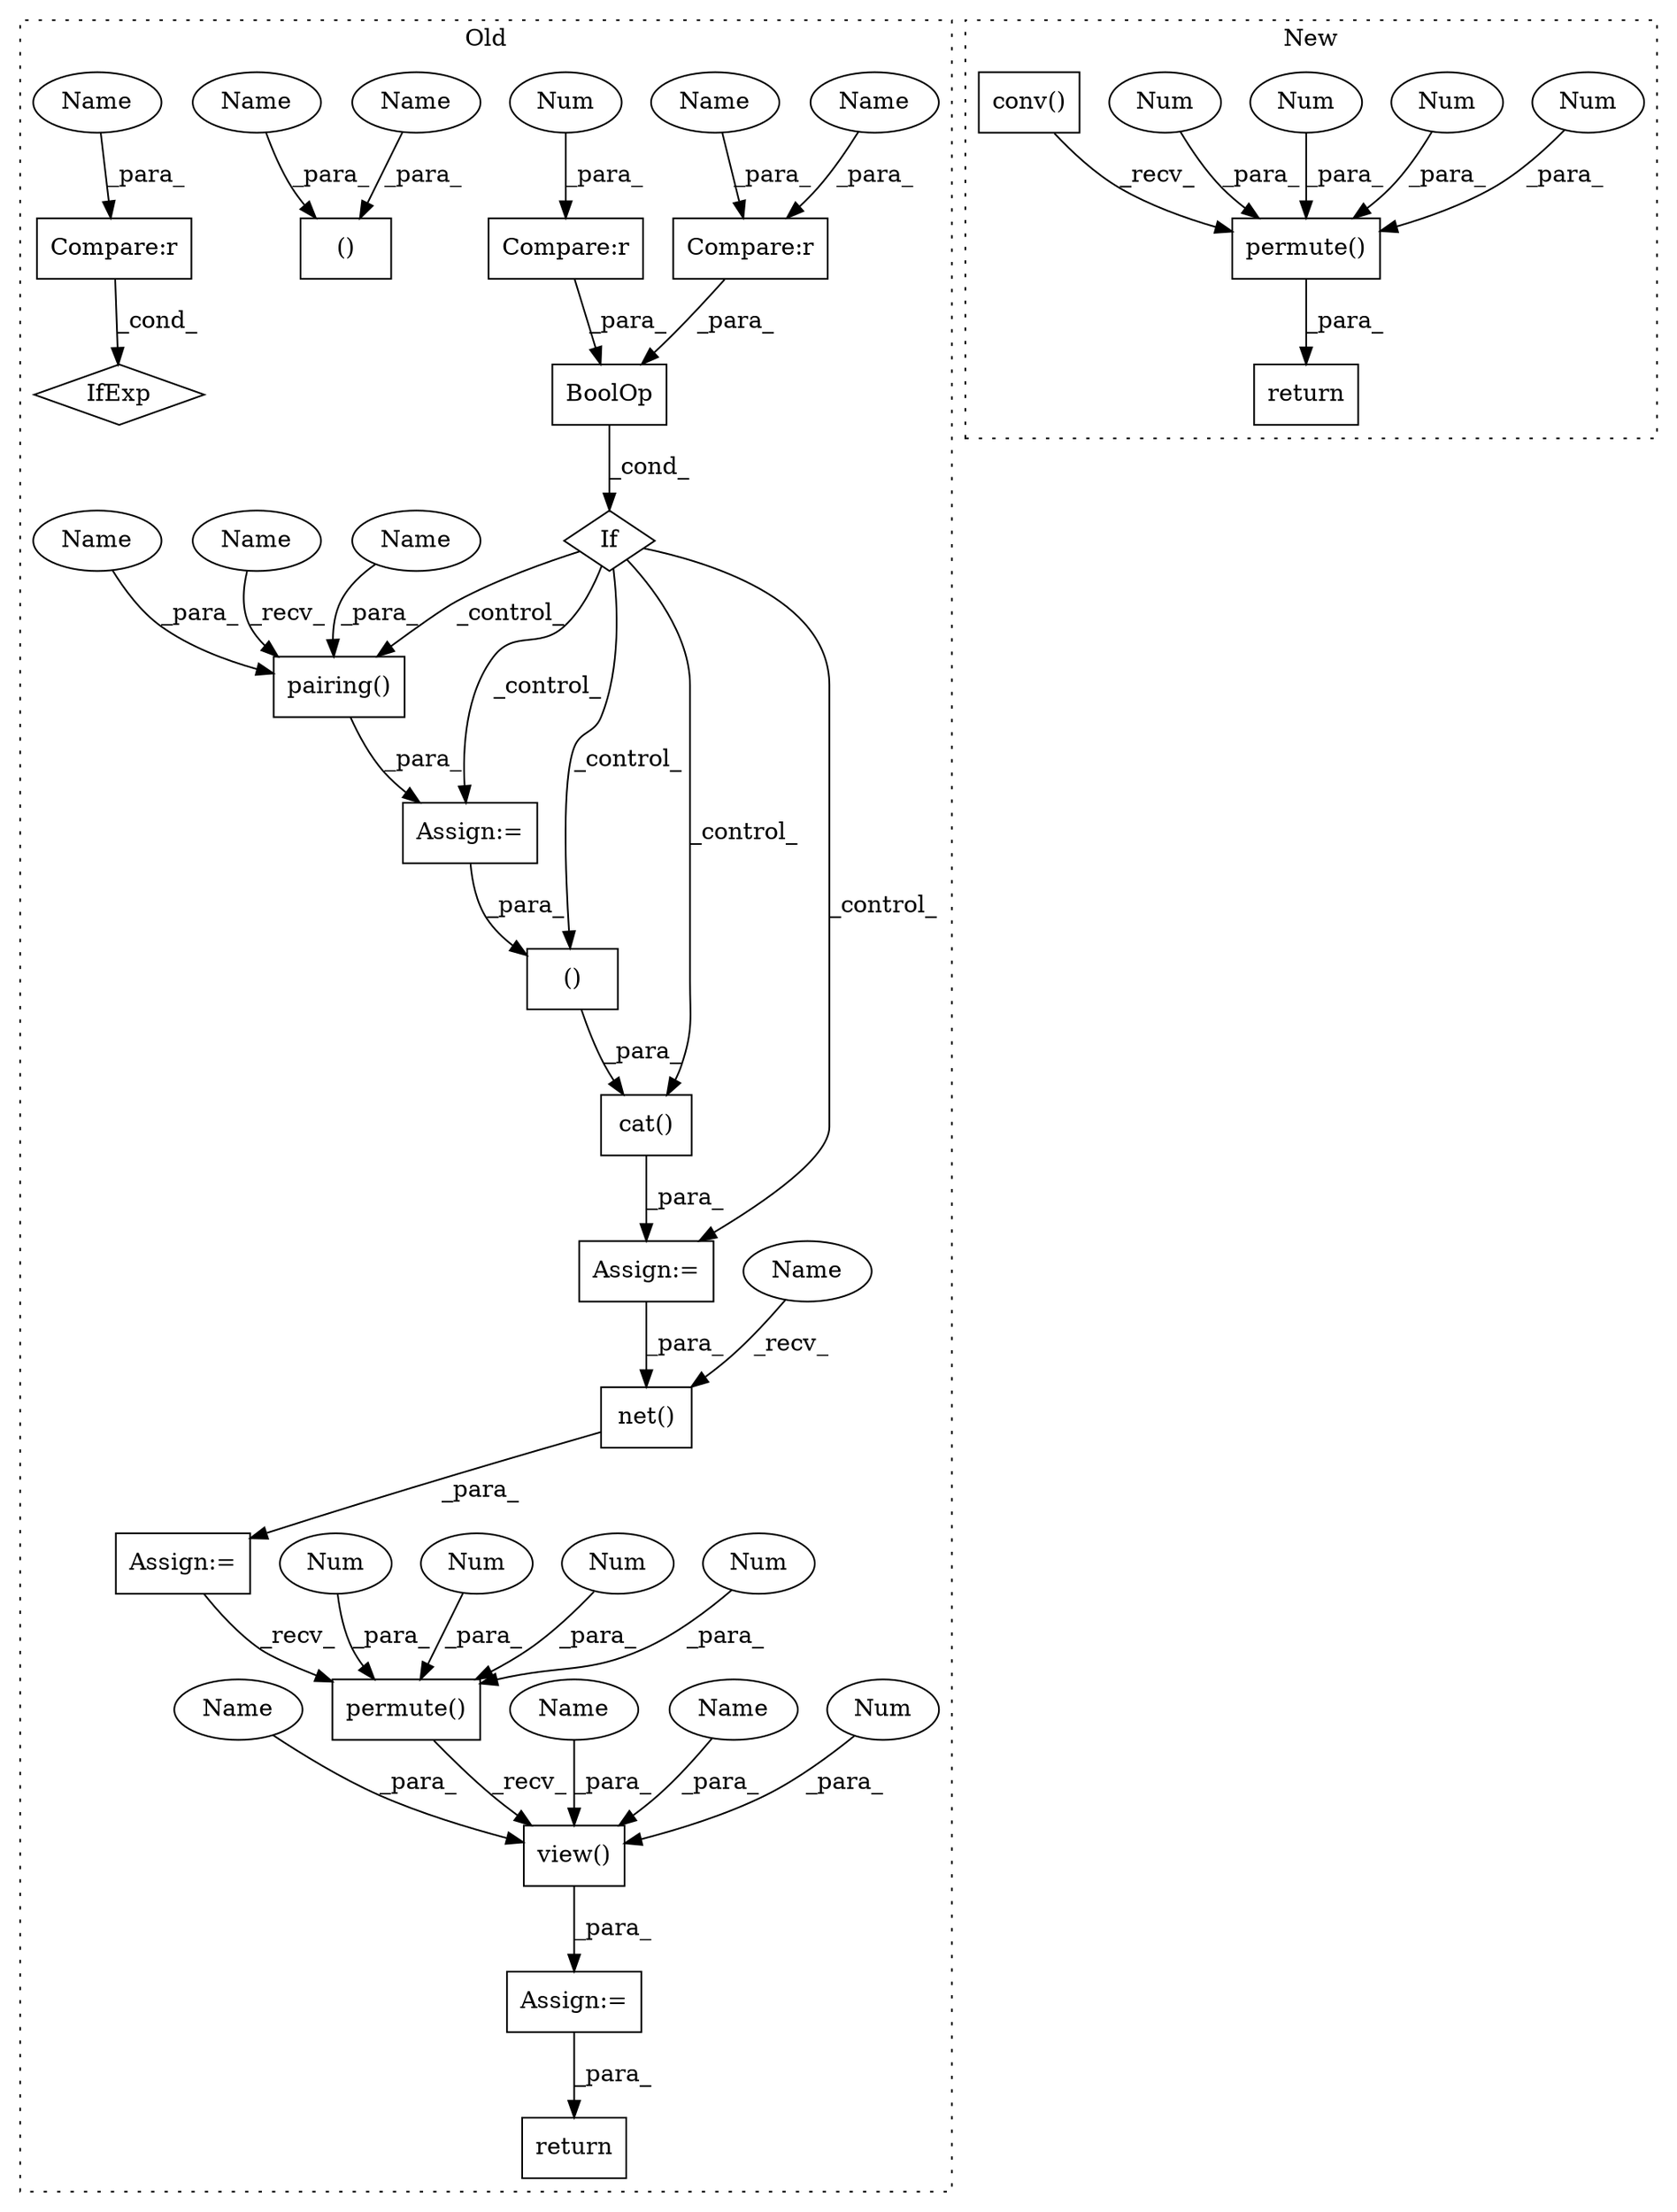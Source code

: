 digraph G {
subgraph cluster0 {
1 [label="permute()" a="75" s="8086,8106" l="10,1" shape="box"];
3 [label="Num" a="76" s="8096" l="1" shape="ellipse"];
5 [label="Num" a="76" s="8102" l="1" shape="ellipse"];
7 [label="Num" a="76" s="8099" l="1" shape="ellipse"];
9 [label="Assign:=" a="68" s="8083" l="3" shape="box"];
10 [label="Num" a="76" s="8105" l="1" shape="ellipse"];
12 [label="Assign:=" a="68" s="7876" l="3" shape="box"];
13 [label="Assign:=" a="68" s="7982" l="3" shape="box"];
14 [label="Assign:=" a="68" s="8059" l="3" shape="box"];
16 [label="return" a="93" s="8154" l="7" shape="box"];
17 [label="If" a="96" s="7813" l="3" shape="diamond"];
18 [label="()" a="54" s="8002" l="3" shape="box"];
19 [label="Compare:r" a="40" s="7816" l="17" shape="box"];
20 [label="Compare:r" a="40" s="7838" l="18" shape="box"];
21 [label="net()" a="75" s="8062,8072" l="9,1" shape="box"];
22 [label="pairing()" a="75" s="7879,7906" l="13,36" shape="box"];
23 [label="view()" a="75" s="8086,8124" l="27,1" shape="box"];
24 [label="BoolOp" a="72" s="7816" l="40" shape="box"];
25 [label="cat()" a="75" s="7985,8006" l="10,8" shape="box"];
27 [label="Num" a="76" s="7832" l="1" shape="ellipse"];
28 [label="Num" a="76" s="8122" l="2" shape="ellipse"];
29 [label="Compare:r" a="40" s="7635" l="11" shape="box"];
30 [label="IfExp" a="51" s="7631,7646" l="4,6" shape="diamond"];
31 [label="()" a="54" s="7704" l="6" shape="box"];
32 [label="Name" a="87" s="7892" l="6" shape="ellipse"];
33 [label="Name" a="87" s="7838" l="6" shape="ellipse"];
34 [label="Name" a="87" s="7900" l="6" shape="ellipse"];
35 [label="Name" a="87" s="8119" l="1" shape="ellipse"];
36 [label="Name" a="87" s="7706" l="1" shape="ellipse"];
37 [label="Name" a="87" s="8116" l="1" shape="ellipse"];
38 [label="Name" a="87" s="7879" l="4" shape="ellipse"];
39 [label="Name" a="87" s="8062" l="4" shape="ellipse"];
40 [label="Name" a="87" s="7852" l="4" shape="ellipse"];
41 [label="Name" a="87" s="7642" l="4" shape="ellipse"];
42 [label="Name" a="87" s="7703" l="1" shape="ellipse"];
43 [label="Name" a="87" s="8113" l="1" shape="ellipse"];
label = "Old";
style="dotted";
}
subgraph cluster1 {
2 [label="permute()" a="75" s="3351,3371" l="10,1" shape="box"];
4 [label="Num" a="76" s="3361" l="1" shape="ellipse"];
6 [label="Num" a="76" s="3367" l="1" shape="ellipse"];
8 [label="Num" a="76" s="3370" l="1" shape="ellipse"];
11 [label="Num" a="76" s="3364" l="1" shape="ellipse"];
15 [label="return" a="93" s="3399" l="7" shape="box"];
26 [label="conv()" a="75" s="3326,3337" l="10,1" shape="box"];
label = "New";
style="dotted";
}
1 -> 23 [label="_recv_"];
2 -> 15 [label="_para_"];
3 -> 1 [label="_para_"];
4 -> 2 [label="_para_"];
5 -> 1 [label="_para_"];
6 -> 2 [label="_para_"];
7 -> 1 [label="_para_"];
8 -> 2 [label="_para_"];
9 -> 16 [label="_para_"];
10 -> 1 [label="_para_"];
11 -> 2 [label="_para_"];
12 -> 18 [label="_para_"];
13 -> 21 [label="_para_"];
14 -> 1 [label="_recv_"];
17 -> 18 [label="_control_"];
17 -> 22 [label="_control_"];
17 -> 12 [label="_control_"];
17 -> 13 [label="_control_"];
17 -> 25 [label="_control_"];
18 -> 25 [label="_para_"];
19 -> 24 [label="_para_"];
20 -> 24 [label="_para_"];
21 -> 14 [label="_para_"];
22 -> 12 [label="_para_"];
23 -> 9 [label="_para_"];
24 -> 17 [label="_cond_"];
25 -> 13 [label="_para_"];
26 -> 2 [label="_recv_"];
27 -> 19 [label="_para_"];
28 -> 23 [label="_para_"];
29 -> 30 [label="_cond_"];
32 -> 22 [label="_para_"];
33 -> 20 [label="_para_"];
34 -> 22 [label="_para_"];
35 -> 23 [label="_para_"];
36 -> 31 [label="_para_"];
37 -> 23 [label="_para_"];
38 -> 22 [label="_recv_"];
39 -> 21 [label="_recv_"];
40 -> 20 [label="_para_"];
41 -> 29 [label="_para_"];
42 -> 31 [label="_para_"];
43 -> 23 [label="_para_"];
}